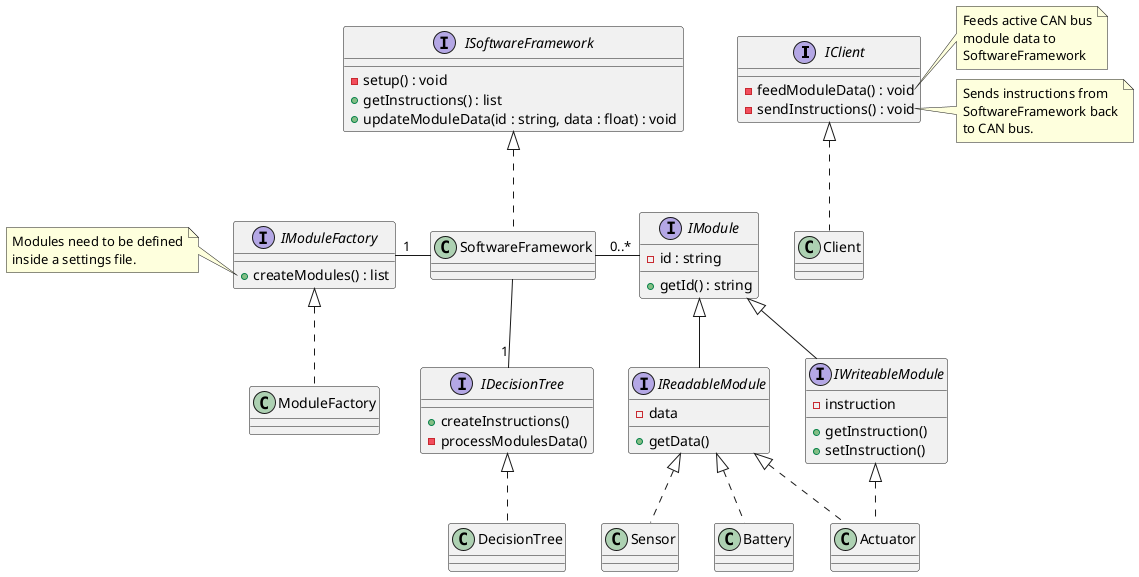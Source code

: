 @startuml Class Diagram

interface IClient
interface IModule
interface IModuleFactory
interface IDecisionTree
interface ISoftwareFramework
interface IReadableModule
interface IWriteableModule

class Client
class ModuleFactory
class DecisionTree
class SoftwareFramework
class Sensor
class Actuator
class Battery

IClient <|.. Client
IModule <|-- IReadableModule
IModule <|-- IWriteableModule
IReadableModule <|.. Sensor
IReadableModule <|.. Actuator
IReadableModule <|.. Battery
IWriteableModule <|.. Actuator
IModuleFactory <|.. ModuleFactory
IDecisionTree <|.. DecisionTree
ISoftwareFramework <|.. SoftwareFramework
SoftwareFramework - "0..*" IModule
SoftwareFramework -left- "1" IModuleFactory
SoftwareFramework -down- "1" IDecisionTree

interface IClient {
    - feedModuleData() : void
    - sendInstructions() : void
}

interface IModule {
    - id : string
    + getId() : string
}

interface IReadableModule {
    - data
    + getData()
}

interface IWriteableModule {
    - instruction
    + getInstruction()
    + setInstruction()
}

interface ISoftwareFramework {
    - setup() : void
    + getInstructions() : list
    + updateModuleData(id : string, data : float) : void
}

interface IModuleFactory {
    + createModules() : list
}

interface IDecisionTree {
    + createInstructions()
    - processModulesData()
}

note left of IModuleFactory::createModules
    Modules need to be defined
    inside a settings file.
end note

note right of IClient::feedModuleData 
    Feeds active CAN bus
    module data to 
    SoftwareFramework
end note

note right of IClient::sendInstructions 
    Sends instructions from
    SoftwareFramework back
    to CAN bus. 
end note

@enduml